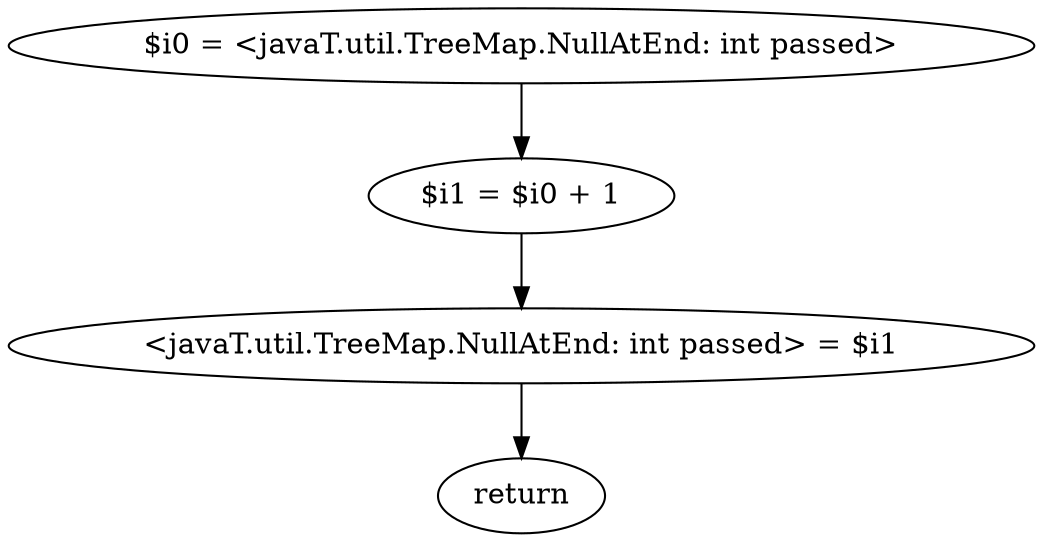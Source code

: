 digraph "unitGraph" {
    "$i0 = <javaT.util.TreeMap.NullAtEnd: int passed>"
    "$i1 = $i0 + 1"
    "<javaT.util.TreeMap.NullAtEnd: int passed> = $i1"
    "return"
    "$i0 = <javaT.util.TreeMap.NullAtEnd: int passed>"->"$i1 = $i0 + 1";
    "$i1 = $i0 + 1"->"<javaT.util.TreeMap.NullAtEnd: int passed> = $i1";
    "<javaT.util.TreeMap.NullAtEnd: int passed> = $i1"->"return";
}
